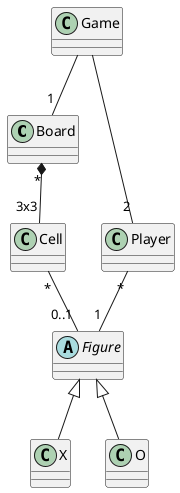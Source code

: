 @startuml

Board "*" *-- "3x3" Cell
abstract Figure
Cell "*" -- "0..1" Figure
Figure ^-- X
Figure ^-- O
Player "*" -- "1" Figure
Game -- "1" Board
Game -- "2" Player

@enduml
